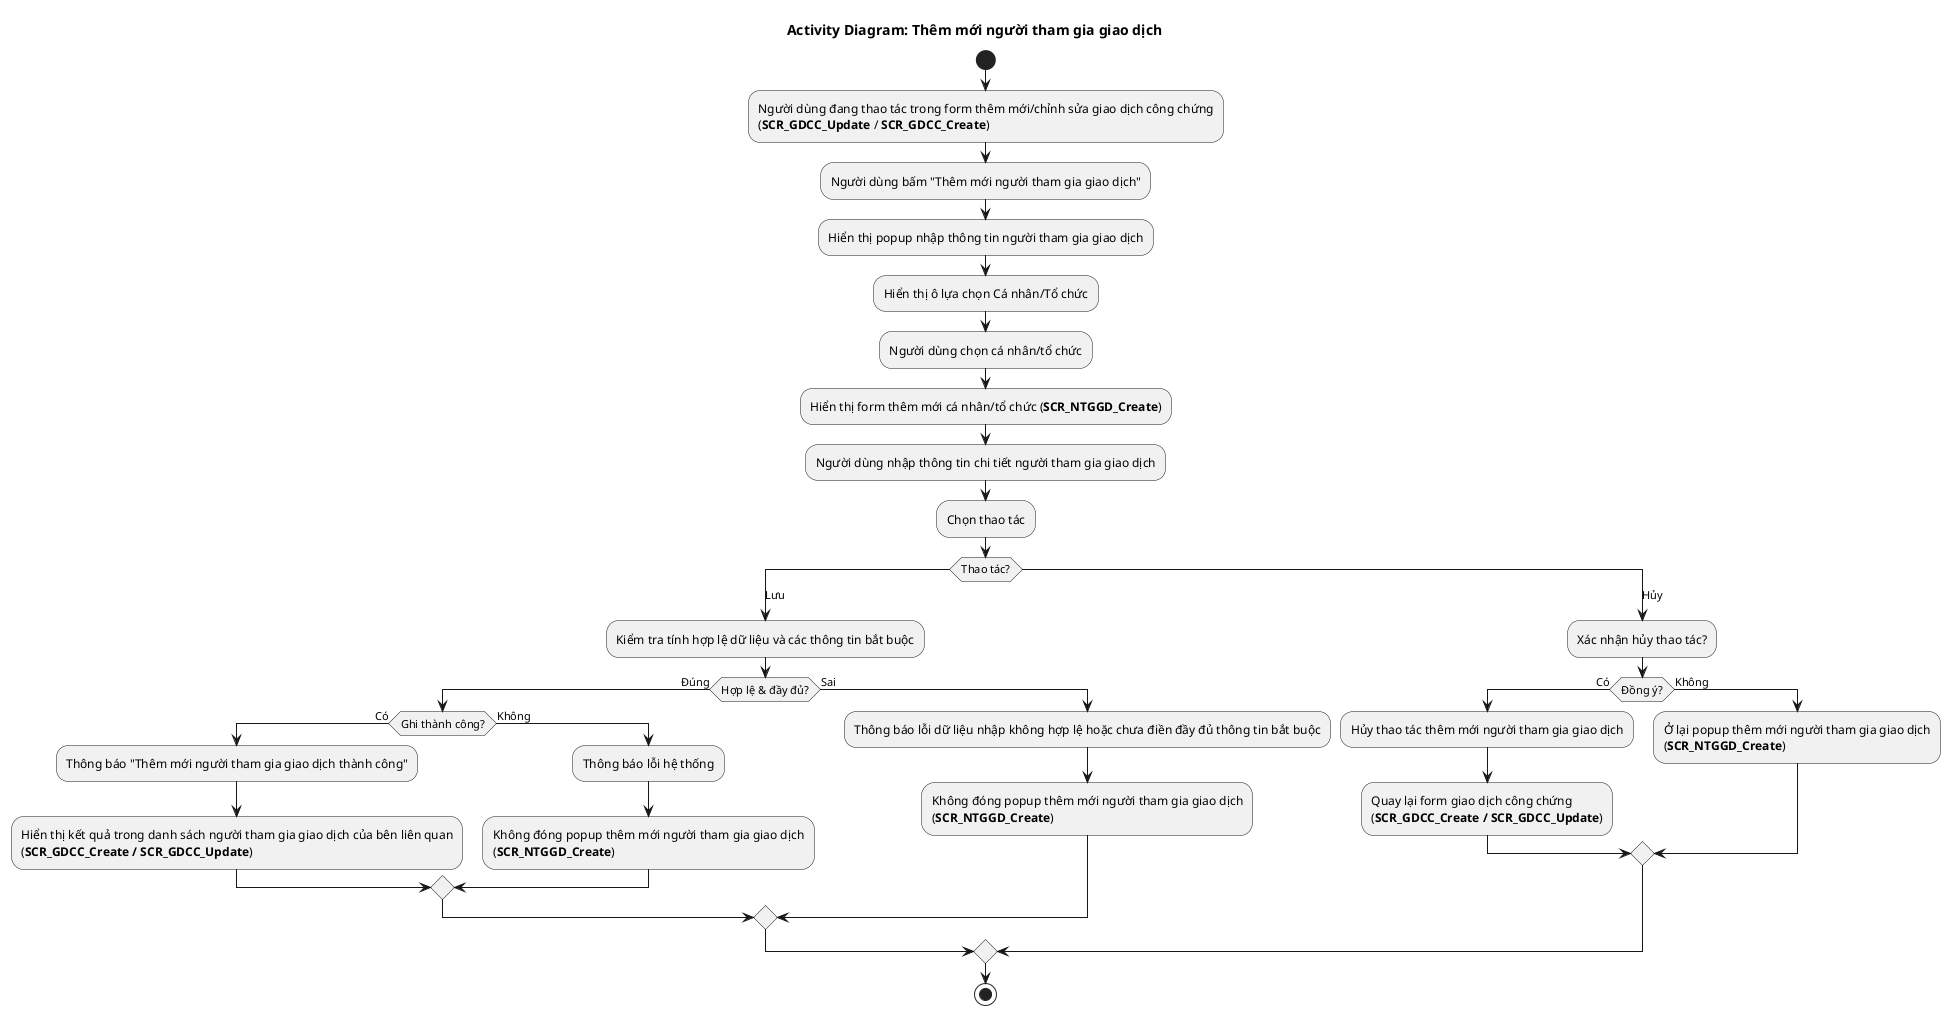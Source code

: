 @startuml AD_NTGGD_Create
!pragma layout smetana
title Activity Diagram: Thêm mới người tham gia giao dịch

start
:Người dùng đang thao tác trong form thêm mới/chỉnh sửa giao dịch công chứng\n(**SCR_GDCC_Update** / **SCR_GDCC_Create**);
:Người dùng bấm "Thêm mới người tham gia giao dịch";
:Hiển thị popup nhập thông tin người tham gia giao dịch;
:Hiển thị ô lựa chọn Cá nhân/Tổ chức;
:Người dùng chọn cá nhân/tổ chức;
:Hiển thị form thêm mới cá nhân/tổ chức (**SCR_NTGGD_Create**);
:Người dùng nhập thông tin chi tiết người tham gia giao dịch;
:Chọn thao tác;
switch (Thao tác?)
case (Lưu)
    :Kiểm tra tính hợp lệ dữ liệu và các thông tin bắt buộc;
    if (Hợp lệ & đầy đủ?) then (Đúng)
        if (Ghi thành công?) then (Có)
            :Thông báo "Thêm mới người tham gia giao dịch thành công";
            :Hiển thị kết quả trong danh sách người tham gia giao dịch của bên liên quan\n(**SCR_GDCC_Create / SCR_GDCC_Update**);    
        else (Không)
            :Thông báo lỗi hệ thống;
            :Không đóng popup thêm mới người tham gia giao dịch\n(**SCR_NTGGD_Create**);
        endif
    else (Sai)
        :Thông báo lỗi dữ liệu nhập không hợp lệ hoặc chưa điền đầy đủ thông tin bắt buộc;
        :Không đóng popup thêm mới người tham gia giao dịch\n(**SCR_NTGGD_Create**);
    endif
case (Hủy)
    :Xác nhận hủy thao tác?;
    if (Đồng ý?) then (Có)
        :Hủy thao tác thêm mới người tham gia giao dịch;
        :Quay lại form giao dịch công chứng\n(**SCR_GDCC_Create / SCR_GDCC_Update**);
    else (Không)
        :Ở lại popup thêm mới người tham gia giao dịch\n(**SCR_NTGGD_Create**);
    endif
endswitch
stop
@enduml
